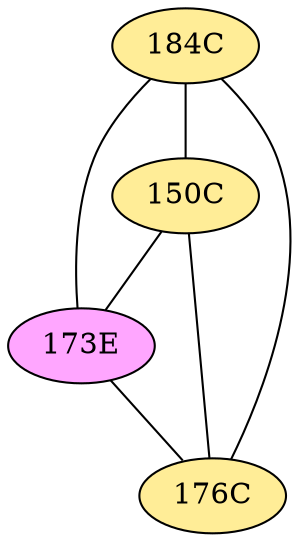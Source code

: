 // The Round Table
graph {
	"184C" [fillcolor="#FFED97" style=radial]
	"150C" [fillcolor="#FFED97" style=radial]
	"184C" -- "150C" [penwidth=1]
	"184C" [fillcolor="#FFED97" style=radial]
	"173E" [fillcolor="#FFA6FF" style=radial]
	"184C" -- "173E" [penwidth=1]
	"184C" [fillcolor="#FFED97" style=radial]
	"176C" [fillcolor="#FFED97" style=radial]
	"184C" -- "176C" [penwidth=1]
	"150C" [fillcolor="#FFED97" style=radial]
	"173E" [fillcolor="#FFA6FF" style=radial]
	"150C" -- "173E" [penwidth=1]
	"150C" [fillcolor="#FFED97" style=radial]
	"176C" [fillcolor="#FFED97" style=radial]
	"150C" -- "176C" [penwidth=1]
	"173E" [fillcolor="#FFA6FF" style=radial]
	"176C" [fillcolor="#FFED97" style=radial]
	"173E" -- "176C" [penwidth=1]
}
